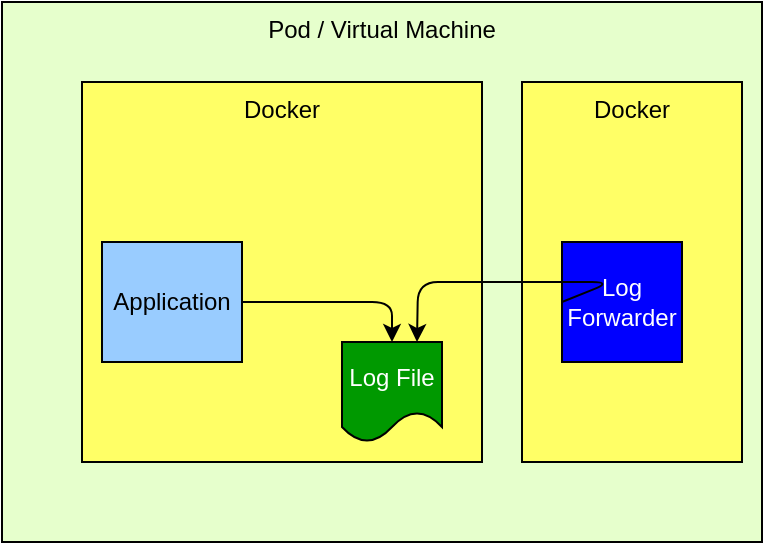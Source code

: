 <mxfile version="10.5.9" type="device"><diagram id="5SG5qToZW8ppSJovxSJi" name="Page-1"><mxGraphModel dx="2038" dy="1010" grid="1" gridSize="10" guides="1" tooltips="1" connect="1" arrows="1" fold="1" page="1" pageScale="1" pageWidth="1100" pageHeight="850" math="0" shadow="0"><root><mxCell id="0"/><mxCell id="1" parent="0"/><mxCell id="f4MCIssOMoYmKlVzy8AX-1" value="Pod / Virtual Machine" style="rounded=0;whiteSpace=wrap;html=1;fillColor=#E6FFCC;verticalAlign=top;" vertex="1" parent="1"><mxGeometry x="120" y="180" width="380" height="270" as="geometry"/></mxCell><mxCell id="f4MCIssOMoYmKlVzy8AX-2" value="Docker" style="rounded=0;whiteSpace=wrap;html=1;labelPosition=center;verticalLabelPosition=middle;align=center;verticalAlign=top;fillColor=#FFFF66;" vertex="1" parent="1"><mxGeometry x="380" y="220" width="110" height="190" as="geometry"/></mxCell><mxCell id="lxpd2nfBq5wt9JYEahQR-1" value="Docker" style="rounded=0;whiteSpace=wrap;html=1;labelPosition=center;verticalLabelPosition=middle;align=center;verticalAlign=top;fillColor=#FFFF66;" parent="1" vertex="1"><mxGeometry x="160" y="220" width="200" height="190" as="geometry"/></mxCell><mxCell id="lxpd2nfBq5wt9JYEahQR-2" value="Application" style="rounded=0;whiteSpace=wrap;html=1;fillColor=#99CCFF;" parent="1" vertex="1"><mxGeometry x="170" y="300" width="70" height="60" as="geometry"/></mxCell><mxCell id="lxpd2nfBq5wt9JYEahQR-6" value="Log File" style="shape=document;whiteSpace=wrap;html=1;boundedLbl=1;fillColor=#009900;fontColor=#FFFFFF;" parent="1" vertex="1"><mxGeometry x="290" y="350" width="50" height="50" as="geometry"/></mxCell><mxCell id="lxpd2nfBq5wt9JYEahQR-9" value="" style="endArrow=classic;html=1;entryX=0.5;entryY=0;entryDx=0;entryDy=0;jumpStyle=sharp;exitX=1;exitY=0.5;exitDx=0;exitDy=0;" parent="1" source="lxpd2nfBq5wt9JYEahQR-2" target="lxpd2nfBq5wt9JYEahQR-6" edge="1"><mxGeometry width="50" height="50" relative="1" as="geometry"><mxPoint x="390" y="290" as="sourcePoint"/><mxPoint x="450" y="290" as="targetPoint"/><Array as="points"><mxPoint x="315" y="330"/></Array></mxGeometry></mxCell><mxCell id="lxpd2nfBq5wt9JYEahQR-10" value="Log Forwarder" style="whiteSpace=wrap;html=1;aspect=fixed;fillColor=#0000FF;fontColor=#FFFFFF;" parent="1" vertex="1"><mxGeometry x="400" y="300" width="60" height="60" as="geometry"/></mxCell><mxCell id="lxpd2nfBq5wt9JYEahQR-11" value="" style="endArrow=classic;html=1;exitX=0;exitY=0.5;exitDx=0;exitDy=0;jumpStyle=sharp;entryX=0.75;entryY=0;entryDx=0;entryDy=0;" parent="1" source="lxpd2nfBq5wt9JYEahQR-10" target="lxpd2nfBq5wt9JYEahQR-6" edge="1"><mxGeometry width="50" height="50" relative="1" as="geometry"><mxPoint x="360" y="340" as="sourcePoint"/><mxPoint x="425" y="370" as="targetPoint"/><Array as="points"><mxPoint x="425" y="320"/><mxPoint x="328" y="320"/></Array></mxGeometry></mxCell></root></mxGraphModel></diagram></mxfile>